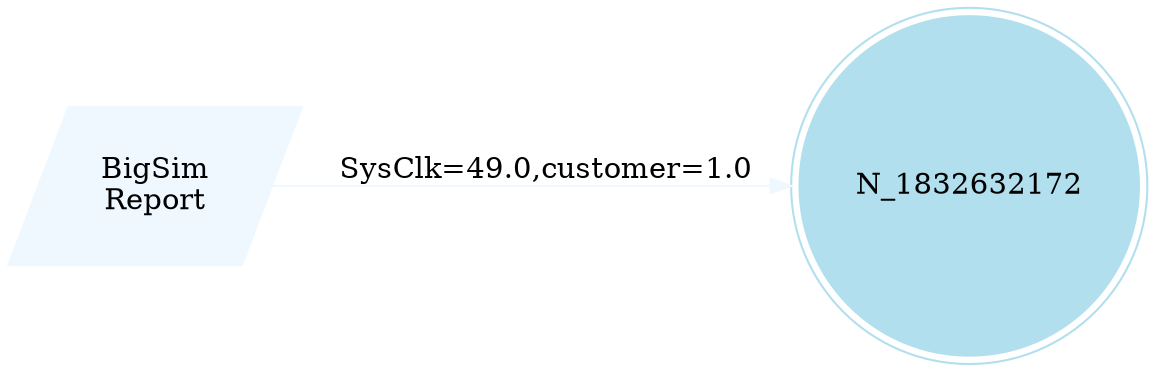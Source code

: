 digraph reaction_graph {
   rankdir=LR;
   Node [shape = circle];
   BigSim_Report [shape = parallelogram color = aliceblue style=filled label="BigSim
Report"];
BigSim_Report -> N_1832632172[color = aliceblue label = "SysClk=49.0,customer=1.0"];
 N_1832632172
 [shape=circle, color=lightblue2, style=filled];
N_1832632172[ shape = doublecircle, color=lightblue2, style=filled, label="N_1832632172"];
}
